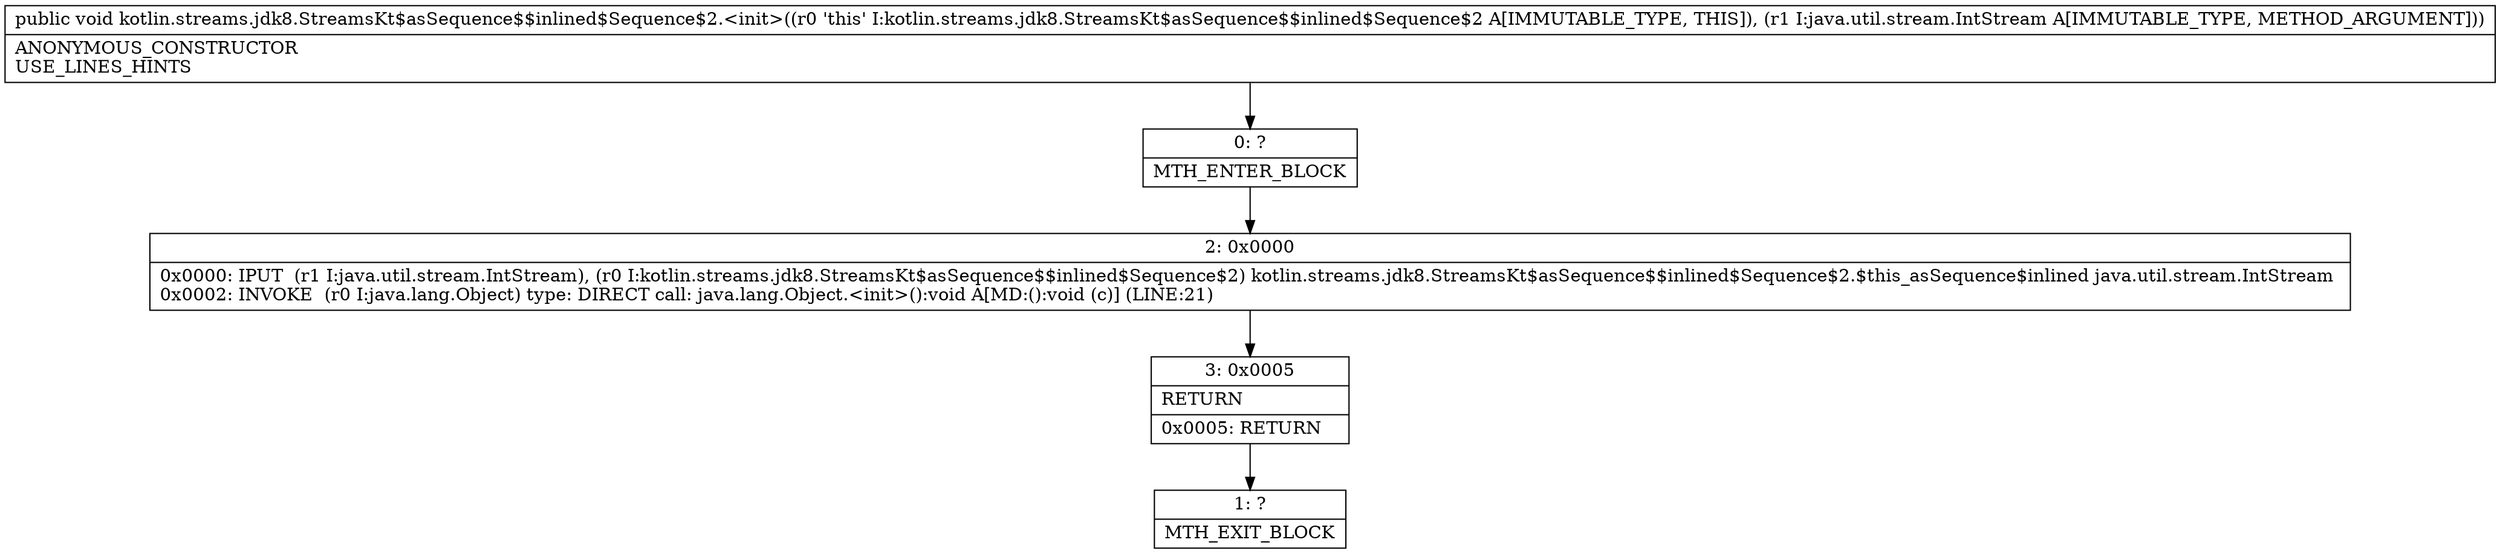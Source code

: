 digraph "CFG forkotlin.streams.jdk8.StreamsKt$asSequence$$inlined$Sequence$2.\<init\>(Ljava\/util\/stream\/IntStream;)V" {
Node_0 [shape=record,label="{0\:\ ?|MTH_ENTER_BLOCK\l}"];
Node_2 [shape=record,label="{2\:\ 0x0000|0x0000: IPUT  (r1 I:java.util.stream.IntStream), (r0 I:kotlin.streams.jdk8.StreamsKt$asSequence$$inlined$Sequence$2) kotlin.streams.jdk8.StreamsKt$asSequence$$inlined$Sequence$2.$this_asSequence$inlined java.util.stream.IntStream \l0x0002: INVOKE  (r0 I:java.lang.Object) type: DIRECT call: java.lang.Object.\<init\>():void A[MD:():void (c)] (LINE:21)\l}"];
Node_3 [shape=record,label="{3\:\ 0x0005|RETURN\l|0x0005: RETURN   \l}"];
Node_1 [shape=record,label="{1\:\ ?|MTH_EXIT_BLOCK\l}"];
MethodNode[shape=record,label="{public void kotlin.streams.jdk8.StreamsKt$asSequence$$inlined$Sequence$2.\<init\>((r0 'this' I:kotlin.streams.jdk8.StreamsKt$asSequence$$inlined$Sequence$2 A[IMMUTABLE_TYPE, THIS]), (r1 I:java.util.stream.IntStream A[IMMUTABLE_TYPE, METHOD_ARGUMENT]))  | ANONYMOUS_CONSTRUCTOR\lUSE_LINES_HINTS\l}"];
MethodNode -> Node_0;Node_0 -> Node_2;
Node_2 -> Node_3;
Node_3 -> Node_1;
}


